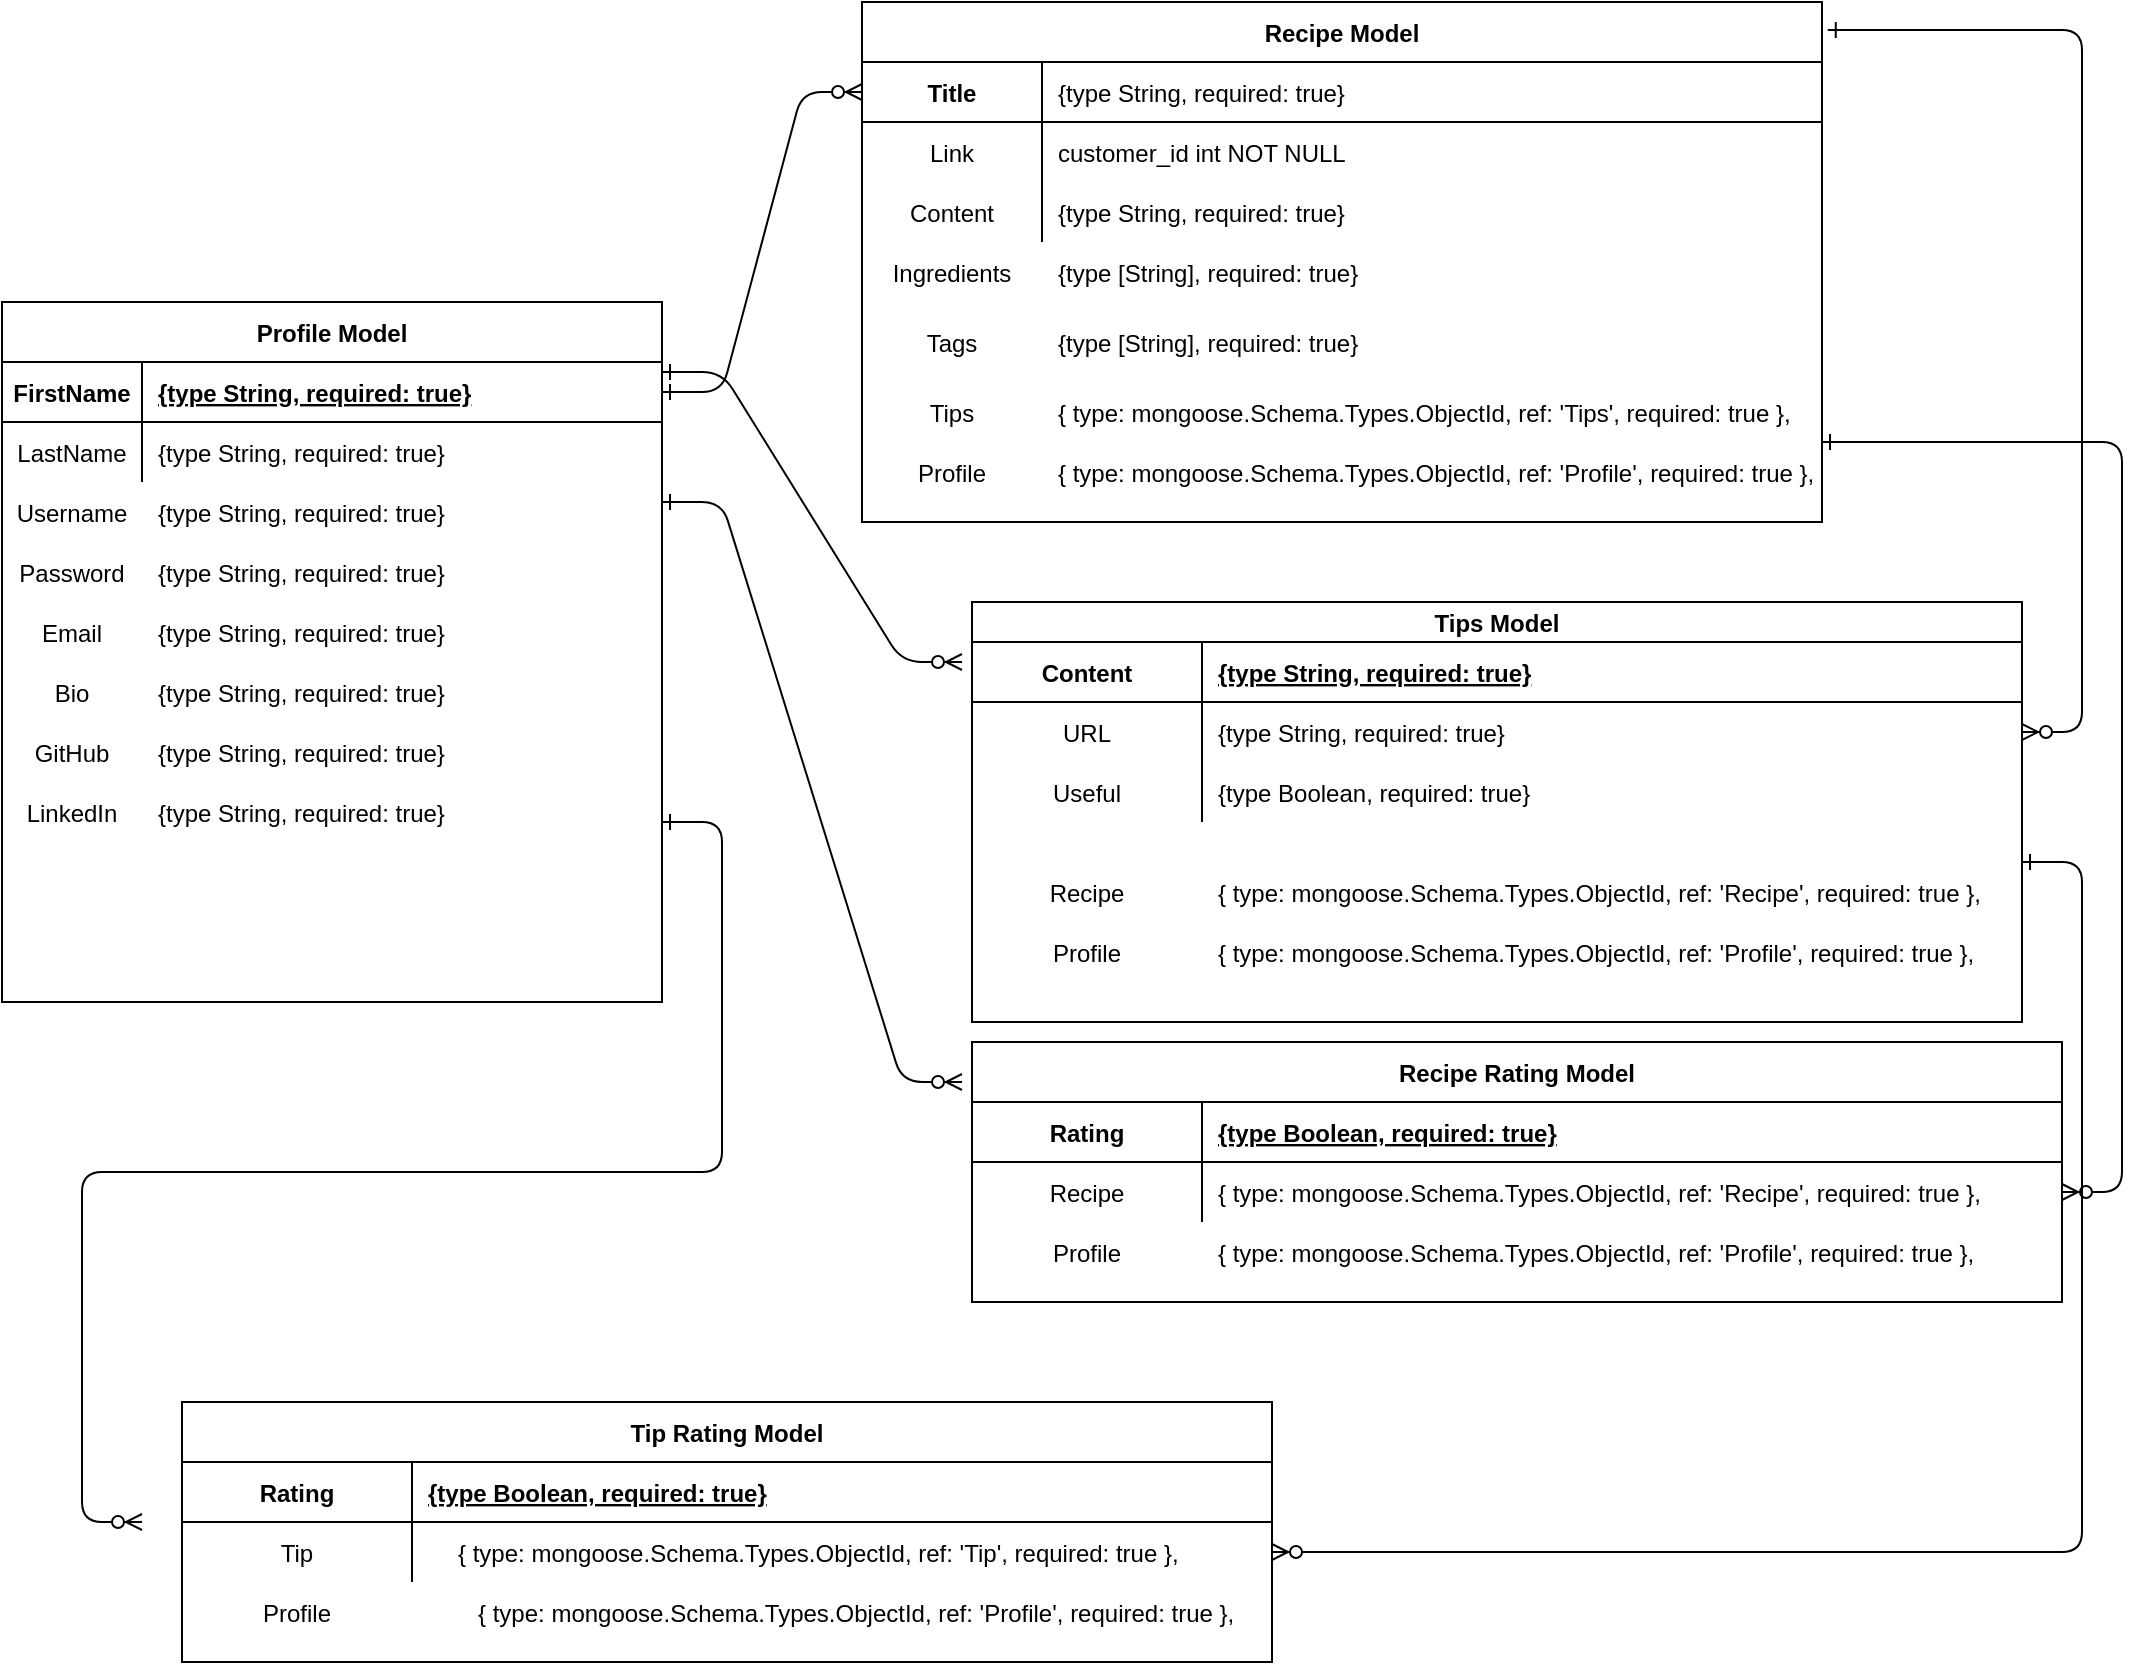 <mxfile version="13.5.3" type="github"><diagram id="R2lEEEUBdFMjLlhIrx00" name="Page-1"><mxGraphModel dx="1963" dy="1113" grid="1" gridSize="10" guides="1" tooltips="1" connect="1" arrows="1" fold="1" page="1" pageScale="1" pageWidth="850" pageHeight="1100" math="0" shadow="0" extFonts="Permanent Marker^https://fonts.googleapis.com/css?family=Permanent+Marker"><root><mxCell id="0"/><mxCell id="1" parent="0"/><mxCell id="C-vyLk0tnHw3VtMMgP7b-1" value="" style="edgeStyle=entityRelationEdgeStyle;endArrow=ERzeroToMany;startArrow=ERone;endFill=1;startFill=0;entryX=0;entryY=0.5;entryDx=0;entryDy=0;" parent="1" source="C-vyLk0tnHw3VtMMgP7b-24" target="C-vyLk0tnHw3VtMMgP7b-3" edge="1"><mxGeometry width="100" height="100" relative="1" as="geometry"><mxPoint x="340" y="720" as="sourcePoint"/><mxPoint x="470" y="270" as="targetPoint"/></mxGeometry></mxCell><mxCell id="C-vyLk0tnHw3VtMMgP7b-12" value="" style="edgeStyle=entityRelationEdgeStyle;endArrow=ERzeroToMany;startArrow=ERone;endFill=1;startFill=0;exitX=1.006;exitY=0.054;exitDx=0;exitDy=0;exitPerimeter=0;" parent="1" source="C-vyLk0tnHw3VtMMgP7b-2" target="C-vyLk0tnHw3VtMMgP7b-17" edge="1"><mxGeometry width="100" height="100" relative="1" as="geometry"><mxPoint x="400" y="180" as="sourcePoint"/><mxPoint x="460" y="205" as="targetPoint"/></mxGeometry></mxCell><mxCell id="N4kGgEexUCMo30Jq0zoL-48" value="Username" style="shape=partialRectangle;overflow=hidden;connectable=0;fillColor=none;top=0;left=0;bottom=0;right=0;" vertex="1" parent="1"><mxGeometry x="40" y="280" width="70" height="30" as="geometry"/></mxCell><mxCell id="N4kGgEexUCMo30Jq0zoL-49" value="{type String, required: true}" style="shape=partialRectangle;overflow=hidden;connectable=0;fillColor=none;top=0;left=0;bottom=0;right=0;align=left;spacingLeft=6;" vertex="1" parent="1"><mxGeometry x="110" y="280" width="260" height="30" as="geometry"/></mxCell><mxCell id="N4kGgEexUCMo30Jq0zoL-50" value="Password" style="shape=partialRectangle;overflow=hidden;connectable=0;fillColor=none;top=0;left=0;bottom=0;right=0;" vertex="1" parent="1"><mxGeometry x="40" y="310" width="70" height="30" as="geometry"/></mxCell><mxCell id="N4kGgEexUCMo30Jq0zoL-51" value="{type String, required: true}" style="shape=partialRectangle;overflow=hidden;connectable=0;fillColor=none;top=0;left=0;bottom=0;right=0;align=left;spacingLeft=6;" vertex="1" parent="1"><mxGeometry x="110" y="310" width="260" height="30" as="geometry"/></mxCell><mxCell id="N4kGgEexUCMo30Jq0zoL-52" value="Email" style="shape=partialRectangle;overflow=hidden;connectable=0;fillColor=none;top=0;left=0;bottom=0;right=0;" vertex="1" parent="1"><mxGeometry x="40" y="340" width="70" height="30" as="geometry"/></mxCell><mxCell id="N4kGgEexUCMo30Jq0zoL-53" value="{type String, required: true}" style="shape=partialRectangle;overflow=hidden;connectable=0;fillColor=none;top=0;left=0;bottom=0;right=0;align=left;spacingLeft=6;" vertex="1" parent="1"><mxGeometry x="110" y="340" width="260" height="30" as="geometry"/></mxCell><mxCell id="N4kGgEexUCMo30Jq0zoL-54" value="Bio" style="shape=partialRectangle;overflow=hidden;connectable=0;fillColor=none;top=0;left=0;bottom=0;right=0;" vertex="1" parent="1"><mxGeometry x="40" y="370" width="70" height="30" as="geometry"/></mxCell><mxCell id="N4kGgEexUCMo30Jq0zoL-55" value="{type String, required: true}" style="shape=partialRectangle;overflow=hidden;connectable=0;fillColor=none;top=0;left=0;bottom=0;right=0;align=left;spacingLeft=6;" vertex="1" parent="1"><mxGeometry x="110" y="370" width="260" height="30" as="geometry"/></mxCell><mxCell id="N4kGgEexUCMo30Jq0zoL-56" value="GitHub" style="shape=partialRectangle;overflow=hidden;connectable=0;fillColor=none;top=0;left=0;bottom=0;right=0;" vertex="1" parent="1"><mxGeometry x="40" y="400" width="70" height="30" as="geometry"/></mxCell><mxCell id="N4kGgEexUCMo30Jq0zoL-57" value="{type String, required: true}" style="shape=partialRectangle;overflow=hidden;connectable=0;fillColor=none;top=0;left=0;bottom=0;right=0;align=left;spacingLeft=6;" vertex="1" parent="1"><mxGeometry x="110" y="400" width="260" height="30" as="geometry"/></mxCell><mxCell id="N4kGgEexUCMo30Jq0zoL-58" value="LinkedIn" style="shape=partialRectangle;overflow=hidden;connectable=0;fillColor=none;top=0;left=0;bottom=0;right=0;" vertex="1" parent="1"><mxGeometry x="40" y="430" width="70" height="30" as="geometry"/></mxCell><mxCell id="N4kGgEexUCMo30Jq0zoL-59" value="{type String, required: true}" style="shape=partialRectangle;overflow=hidden;connectable=0;fillColor=none;top=0;left=0;bottom=0;right=0;align=left;spacingLeft=6;" vertex="1" parent="1"><mxGeometry x="110" y="430" width="260" height="30" as="geometry"/></mxCell><mxCell id="C-vyLk0tnHw3VtMMgP7b-2" value="Recipe Model" style="shape=table;startSize=30;container=1;collapsible=1;childLayout=tableLayout;fixedRows=1;rowLines=0;fontStyle=1;align=center;resizeLast=1;" parent="1" vertex="1"><mxGeometry x="470" y="40" width="480" height="260" as="geometry"/></mxCell><mxCell id="C-vyLk0tnHw3VtMMgP7b-3" value="" style="shape=partialRectangle;collapsible=0;dropTarget=0;pointerEvents=0;fillColor=none;points=[[0,0.5],[1,0.5]];portConstraint=eastwest;top=0;left=0;right=0;bottom=1;" parent="C-vyLk0tnHw3VtMMgP7b-2" vertex="1"><mxGeometry y="30" width="480" height="30" as="geometry"/></mxCell><mxCell id="C-vyLk0tnHw3VtMMgP7b-4" value="Title" style="shape=partialRectangle;overflow=hidden;connectable=0;fillColor=none;top=0;left=0;bottom=0;right=0;fontStyle=1;" parent="C-vyLk0tnHw3VtMMgP7b-3" vertex="1"><mxGeometry width="90" height="30" as="geometry"/></mxCell><mxCell id="C-vyLk0tnHw3VtMMgP7b-5" value="" style="shape=partialRectangle;overflow=hidden;connectable=0;fillColor=none;top=0;left=0;bottom=0;right=0;align=left;spacingLeft=6;fontStyle=5;" parent="C-vyLk0tnHw3VtMMgP7b-3" vertex="1"><mxGeometry x="90" width="390" height="30" as="geometry"/></mxCell><mxCell id="C-vyLk0tnHw3VtMMgP7b-6" value="" style="shape=partialRectangle;collapsible=0;dropTarget=0;pointerEvents=0;fillColor=none;points=[[0,0.5],[1,0.5]];portConstraint=eastwest;top=0;left=0;right=0;bottom=0;" parent="C-vyLk0tnHw3VtMMgP7b-2" vertex="1"><mxGeometry y="60" width="480" height="30" as="geometry"/></mxCell><mxCell id="C-vyLk0tnHw3VtMMgP7b-7" value="Link" style="shape=partialRectangle;overflow=hidden;connectable=0;fillColor=none;top=0;left=0;bottom=0;right=0;" parent="C-vyLk0tnHw3VtMMgP7b-6" vertex="1"><mxGeometry width="90" height="30" as="geometry"/></mxCell><mxCell id="C-vyLk0tnHw3VtMMgP7b-8" value="customer_id int NOT NULL" style="shape=partialRectangle;overflow=hidden;connectable=0;fillColor=none;top=0;left=0;bottom=0;right=0;align=left;spacingLeft=6;" parent="C-vyLk0tnHw3VtMMgP7b-6" vertex="1"><mxGeometry x="90" width="390" height="30" as="geometry"/></mxCell><mxCell id="C-vyLk0tnHw3VtMMgP7b-9" value="" style="shape=partialRectangle;collapsible=0;dropTarget=0;pointerEvents=0;fillColor=none;points=[[0,0.5],[1,0.5]];portConstraint=eastwest;top=0;left=0;right=0;bottom=0;" parent="C-vyLk0tnHw3VtMMgP7b-2" vertex="1"><mxGeometry y="90" width="480" height="30" as="geometry"/></mxCell><mxCell id="C-vyLk0tnHw3VtMMgP7b-10" value="Content" style="shape=partialRectangle;overflow=hidden;connectable=0;fillColor=none;top=0;left=0;bottom=0;right=0;" parent="C-vyLk0tnHw3VtMMgP7b-9" vertex="1"><mxGeometry width="90" height="30" as="geometry"/></mxCell><mxCell id="C-vyLk0tnHw3VtMMgP7b-11" value="" style="shape=partialRectangle;overflow=hidden;connectable=0;fillColor=none;top=0;left=0;bottom=0;right=0;align=left;spacingLeft=6;" parent="C-vyLk0tnHw3VtMMgP7b-9" vertex="1"><mxGeometry x="90" width="390" height="30" as="geometry"/></mxCell><mxCell id="N4kGgEexUCMo30Jq0zoL-68" value="{type String, required: true}" style="shape=partialRectangle;overflow=hidden;connectable=0;fillColor=none;top=0;left=0;bottom=0;right=0;align=left;spacingLeft=6;" vertex="1" parent="1"><mxGeometry x="560" y="130" width="260" height="30" as="geometry"/></mxCell><mxCell id="N4kGgEexUCMo30Jq0zoL-69" value="{type String, required: true}" style="shape=partialRectangle;overflow=hidden;connectable=0;fillColor=none;top=0;left=0;bottom=0;right=0;align=left;spacingLeft=6;" vertex="1" parent="1"><mxGeometry x="560" y="70" width="260" height="30" as="geometry"/></mxCell><mxCell id="N4kGgEexUCMo30Jq0zoL-70" value="Ingredients" style="shape=partialRectangle;overflow=hidden;connectable=0;fillColor=none;top=0;left=0;bottom=0;right=0;" vertex="1" parent="1"><mxGeometry x="470" y="160" width="90" height="30" as="geometry"/></mxCell><mxCell id="N4kGgEexUCMo30Jq0zoL-72" value="{type [String], required: true}" style="shape=partialRectangle;overflow=hidden;connectable=0;fillColor=none;top=0;left=0;bottom=0;right=0;align=left;spacingLeft=6;" vertex="1" parent="1"><mxGeometry x="560" y="160" width="260" height="30" as="geometry"/></mxCell><mxCell id="N4kGgEexUCMo30Jq0zoL-73" value="Tags" style="shape=partialRectangle;overflow=hidden;connectable=0;fillColor=none;top=0;left=0;bottom=0;right=0;" vertex="1" parent="1"><mxGeometry x="470" y="195" width="90" height="30" as="geometry"/></mxCell><mxCell id="N4kGgEexUCMo30Jq0zoL-74" value="{type [String], required: true}" style="shape=partialRectangle;overflow=hidden;connectable=0;fillColor=none;top=0;left=0;bottom=0;right=0;align=left;spacingLeft=6;" vertex="1" parent="1"><mxGeometry x="560" y="195" width="260" height="30" as="geometry"/></mxCell><mxCell id="N4kGgEexUCMo30Jq0zoL-75" value="Tips" style="shape=partialRectangle;overflow=hidden;connectable=0;fillColor=none;top=0;left=0;bottom=0;right=0;" vertex="1" parent="1"><mxGeometry x="470" y="230" width="90" height="30" as="geometry"/></mxCell><mxCell id="N4kGgEexUCMo30Jq0zoL-76" value="{ type: mongoose.Schema.Types.ObjectId, ref: 'Tips', required: true }," style="shape=partialRectangle;overflow=hidden;connectable=0;fillColor=none;top=0;left=0;bottom=0;right=0;align=left;spacingLeft=6;" vertex="1" parent="1"><mxGeometry x="560" y="230" width="400" height="30" as="geometry"/></mxCell><mxCell id="N4kGgEexUCMo30Jq0zoL-77" value="Profile" style="shape=partialRectangle;overflow=hidden;connectable=0;fillColor=none;top=0;left=0;bottom=0;right=0;" vertex="1" parent="1"><mxGeometry x="470" y="260" width="90" height="30" as="geometry"/></mxCell><mxCell id="N4kGgEexUCMo30Jq0zoL-78" value="{ type: mongoose.Schema.Types.ObjectId, ref: 'Profile', required: true }," style="shape=partialRectangle;overflow=hidden;connectable=0;fillColor=none;top=0;left=0;bottom=0;right=0;align=left;spacingLeft=6;" vertex="1" parent="1"><mxGeometry x="560" y="260" width="400" height="30" as="geometry"/></mxCell><mxCell id="N4kGgEexUCMo30Jq0zoL-80" value="Recipe Rating Model" style="shape=table;startSize=30;container=1;collapsible=1;childLayout=tableLayout;fixedRows=1;rowLines=0;fontStyle=1;align=center;resizeLast=1;" vertex="1" parent="1"><mxGeometry x="525" y="560" width="545" height="130" as="geometry"/></mxCell><mxCell id="N4kGgEexUCMo30Jq0zoL-81" value="" style="shape=partialRectangle;collapsible=0;dropTarget=0;pointerEvents=0;fillColor=none;points=[[0,0.5],[1,0.5]];portConstraint=eastwest;top=0;left=0;right=0;bottom=1;" vertex="1" parent="N4kGgEexUCMo30Jq0zoL-80"><mxGeometry y="30" width="545" height="30" as="geometry"/></mxCell><mxCell id="N4kGgEexUCMo30Jq0zoL-82" value="Rating" style="shape=partialRectangle;overflow=hidden;connectable=0;fillColor=none;top=0;left=0;bottom=0;right=0;fontStyle=1;" vertex="1" parent="N4kGgEexUCMo30Jq0zoL-81"><mxGeometry width="115" height="30" as="geometry"/></mxCell><mxCell id="N4kGgEexUCMo30Jq0zoL-83" value="{type Boolean, required: true}" style="shape=partialRectangle;overflow=hidden;connectable=0;fillColor=none;top=0;left=0;bottom=0;right=0;align=left;spacingLeft=6;fontStyle=5;" vertex="1" parent="N4kGgEexUCMo30Jq0zoL-81"><mxGeometry x="115" width="430" height="30" as="geometry"/></mxCell><mxCell id="N4kGgEexUCMo30Jq0zoL-84" value="" style="shape=partialRectangle;collapsible=0;dropTarget=0;pointerEvents=0;fillColor=none;points=[[0,0.5],[1,0.5]];portConstraint=eastwest;top=0;left=0;right=0;bottom=0;" vertex="1" parent="N4kGgEexUCMo30Jq0zoL-80"><mxGeometry y="60" width="545" height="30" as="geometry"/></mxCell><mxCell id="N4kGgEexUCMo30Jq0zoL-85" value="Recipe" style="shape=partialRectangle;overflow=hidden;connectable=0;fillColor=none;top=0;left=0;bottom=0;right=0;" vertex="1" parent="N4kGgEexUCMo30Jq0zoL-84"><mxGeometry width="115" height="30" as="geometry"/></mxCell><mxCell id="N4kGgEexUCMo30Jq0zoL-86" value="" style="shape=partialRectangle;overflow=hidden;connectable=0;fillColor=none;top=0;left=0;bottom=0;right=0;align=left;spacingLeft=6;" vertex="1" parent="N4kGgEexUCMo30Jq0zoL-84"><mxGeometry x="115" width="430" height="30" as="geometry"/></mxCell><mxCell id="N4kGgEexUCMo30Jq0zoL-91" value="Recipe" style="shape=partialRectangle;overflow=hidden;connectable=0;fillColor=none;top=0;left=0;bottom=0;right=0;" vertex="1" parent="1"><mxGeometry x="525" y="470" width="115" height="30" as="geometry"/></mxCell><mxCell id="N4kGgEexUCMo30Jq0zoL-92" value="{ type: mongoose.Schema.Types.ObjectId, ref: 'Recipe', required: true }," style="shape=partialRectangle;overflow=hidden;connectable=0;fillColor=none;top=0;left=0;bottom=0;right=0;align=left;spacingLeft=6;" vertex="1" parent="1"><mxGeometry x="640" y="470" width="400" height="30" as="geometry"/></mxCell><mxCell id="C-vyLk0tnHw3VtMMgP7b-13" value="Tips Model" style="shape=table;startSize=20;container=1;collapsible=1;childLayout=tableLayout;fixedRows=1;rowLines=0;fontStyle=1;align=center;resizeLast=1;" parent="1" vertex="1"><mxGeometry x="525" y="340" width="525" height="210" as="geometry"/></mxCell><mxCell id="C-vyLk0tnHw3VtMMgP7b-14" value="" style="shape=partialRectangle;collapsible=0;dropTarget=0;pointerEvents=0;fillColor=none;points=[[0,0.5],[1,0.5]];portConstraint=eastwest;top=0;left=0;right=0;bottom=1;" parent="C-vyLk0tnHw3VtMMgP7b-13" vertex="1"><mxGeometry y="20" width="525" height="30" as="geometry"/></mxCell><mxCell id="C-vyLk0tnHw3VtMMgP7b-15" value="Content" style="shape=partialRectangle;overflow=hidden;connectable=0;fillColor=none;top=0;left=0;bottom=0;right=0;fontStyle=1;" parent="C-vyLk0tnHw3VtMMgP7b-14" vertex="1"><mxGeometry width="115" height="30" as="geometry"/></mxCell><mxCell id="C-vyLk0tnHw3VtMMgP7b-16" value="{type String, required: true}" style="shape=partialRectangle;overflow=hidden;connectable=0;fillColor=none;top=0;left=0;bottom=0;right=0;align=left;spacingLeft=6;fontStyle=5;" parent="C-vyLk0tnHw3VtMMgP7b-14" vertex="1"><mxGeometry x="115" width="410" height="30" as="geometry"/></mxCell><mxCell id="C-vyLk0tnHw3VtMMgP7b-17" value="" style="shape=partialRectangle;collapsible=0;dropTarget=0;pointerEvents=0;fillColor=none;points=[[0,0.5],[1,0.5]];portConstraint=eastwest;top=0;left=0;right=0;bottom=0;" parent="C-vyLk0tnHw3VtMMgP7b-13" vertex="1"><mxGeometry y="50" width="525" height="30" as="geometry"/></mxCell><mxCell id="C-vyLk0tnHw3VtMMgP7b-18" value="URL" style="shape=partialRectangle;overflow=hidden;connectable=0;fillColor=none;top=0;left=0;bottom=0;right=0;" parent="C-vyLk0tnHw3VtMMgP7b-17" vertex="1"><mxGeometry width="115" height="30" as="geometry"/></mxCell><mxCell id="C-vyLk0tnHw3VtMMgP7b-19" value="{type String, required: true}" style="shape=partialRectangle;overflow=hidden;connectable=0;fillColor=none;top=0;left=0;bottom=0;right=0;align=left;spacingLeft=6;" parent="C-vyLk0tnHw3VtMMgP7b-17" vertex="1"><mxGeometry x="115" width="410" height="30" as="geometry"/></mxCell><mxCell id="C-vyLk0tnHw3VtMMgP7b-20" value="" style="shape=partialRectangle;collapsible=0;dropTarget=0;pointerEvents=0;fillColor=none;points=[[0,0.5],[1,0.5]];portConstraint=eastwest;top=0;left=0;right=0;bottom=0;" parent="C-vyLk0tnHw3VtMMgP7b-13" vertex="1"><mxGeometry y="80" width="525" height="30" as="geometry"/></mxCell><mxCell id="C-vyLk0tnHw3VtMMgP7b-21" value="Useful" style="shape=partialRectangle;overflow=hidden;connectable=0;fillColor=none;top=0;left=0;bottom=0;right=0;" parent="C-vyLk0tnHw3VtMMgP7b-20" vertex="1"><mxGeometry width="115" height="30" as="geometry"/></mxCell><mxCell id="C-vyLk0tnHw3VtMMgP7b-22" value="{type Boolean, required: true}" style="shape=partialRectangle;overflow=hidden;connectable=0;fillColor=none;top=0;left=0;bottom=0;right=0;align=left;spacingLeft=6;" parent="C-vyLk0tnHw3VtMMgP7b-20" vertex="1"><mxGeometry x="115" width="410" height="30" as="geometry"/></mxCell><mxCell id="N4kGgEexUCMo30Jq0zoL-96" value="Profile" style="shape=partialRectangle;overflow=hidden;connectable=0;fillColor=none;top=0;left=0;bottom=0;right=0;" vertex="1" parent="1"><mxGeometry x="537.5" y="500" width="90" height="30" as="geometry"/></mxCell><mxCell id="N4kGgEexUCMo30Jq0zoL-97" value="{ type: mongoose.Schema.Types.ObjectId, ref: 'Profile', required: true }," style="shape=partialRectangle;overflow=hidden;connectable=0;fillColor=none;top=0;left=0;bottom=0;right=0;align=left;spacingLeft=6;" vertex="1" parent="1"><mxGeometry x="640" y="500" width="400" height="30" as="geometry"/></mxCell><mxCell id="N4kGgEexUCMo30Jq0zoL-98" value="Profile" style="shape=partialRectangle;overflow=hidden;connectable=0;fillColor=none;top=0;left=0;bottom=0;right=0;" vertex="1" parent="1"><mxGeometry x="537.5" y="650" width="90" height="30" as="geometry"/></mxCell><mxCell id="N4kGgEexUCMo30Jq0zoL-99" value="{ type: mongoose.Schema.Types.ObjectId, ref: 'Profile', required: true }," style="shape=partialRectangle;overflow=hidden;connectable=0;fillColor=none;top=0;left=0;bottom=0;right=0;align=left;spacingLeft=6;" vertex="1" parent="1"><mxGeometry x="640" y="650" width="400" height="30" as="geometry"/></mxCell><mxCell id="N4kGgEexUCMo30Jq0zoL-100" value="{ type: mongoose.Schema.Types.ObjectId, ref: 'Recipe', required: true }," style="shape=partialRectangle;overflow=hidden;connectable=0;fillColor=none;top=0;left=0;bottom=0;right=0;align=left;spacingLeft=6;" vertex="1" parent="1"><mxGeometry x="640" y="620" width="400" height="30" as="geometry"/></mxCell><mxCell id="N4kGgEexUCMo30Jq0zoL-101" value="" style="edgeStyle=entityRelationEdgeStyle;endArrow=ERzeroToMany;startArrow=ERone;endFill=1;startFill=0;" edge="1" parent="1"><mxGeometry width="100" height="100" relative="1" as="geometry"><mxPoint x="370" y="225" as="sourcePoint"/><mxPoint x="520" y="370" as="targetPoint"/></mxGeometry></mxCell><mxCell id="N4kGgEexUCMo30Jq0zoL-102" value="" style="edgeStyle=entityRelationEdgeStyle;endArrow=ERzeroToMany;startArrow=ERone;endFill=1;startFill=0;" edge="1" parent="1"><mxGeometry width="100" height="100" relative="1" as="geometry"><mxPoint x="370" y="290" as="sourcePoint"/><mxPoint x="520" y="580" as="targetPoint"/></mxGeometry></mxCell><mxCell id="N4kGgEexUCMo30Jq0zoL-103" value="" style="edgeStyle=entityRelationEdgeStyle;endArrow=ERzeroToMany;startArrow=ERone;endFill=1;startFill=0;" edge="1" parent="1" target="N4kGgEexUCMo30Jq0zoL-84"><mxGeometry width="100" height="100" relative="1" as="geometry"><mxPoint x="950" y="260" as="sourcePoint"/><mxPoint x="1070" y="265" as="targetPoint"/></mxGeometry></mxCell><mxCell id="N4kGgEexUCMo30Jq0zoL-112" value="{ type: mongoose.Schema.Types.ObjectId, ref: 'Tip', required: true }," style="shape=partialRectangle;overflow=hidden;connectable=0;fillColor=none;top=0;left=0;bottom=0;right=0;align=left;spacingLeft=6;" vertex="1" parent="1"><mxGeometry x="260" y="800" width="400" height="30" as="geometry"/></mxCell><mxCell id="N4kGgEexUCMo30Jq0zoL-113" value="Profile" style="shape=partialRectangle;overflow=hidden;connectable=0;fillColor=none;top=0;left=0;bottom=0;right=0;" vertex="1" parent="1"><mxGeometry x="130" y="830" width="115" height="30" as="geometry"/></mxCell><mxCell id="N4kGgEexUCMo30Jq0zoL-114" value="{ type: mongoose.Schema.Types.ObjectId, ref: 'Profile', required: true }," style="shape=partialRectangle;overflow=hidden;connectable=0;fillColor=none;top=0;left=0;bottom=0;right=0;align=left;spacingLeft=6;" vertex="1" parent="1"><mxGeometry x="270" y="830" width="400" height="30" as="geometry"/></mxCell><mxCell id="N4kGgEexUCMo30Jq0zoL-115" value="" style="edgeStyle=entityRelationEdgeStyle;endArrow=ERzeroToMany;startArrow=ERone;endFill=1;startFill=0;" edge="1" parent="1" target="N4kGgEexUCMo30Jq0zoL-109"><mxGeometry width="100" height="100" relative="1" as="geometry"><mxPoint x="1050" y="470" as="sourcePoint"/><mxPoint x="1210" y="210" as="targetPoint"/></mxGeometry></mxCell><mxCell id="N4kGgEexUCMo30Jq0zoL-116" value="" style="edgeStyle=entityRelationEdgeStyle;endArrow=ERzeroToMany;startArrow=ERone;endFill=1;startFill=0;" edge="1" parent="1"><mxGeometry width="100" height="100" relative="1" as="geometry"><mxPoint x="370" y="450" as="sourcePoint"/><mxPoint x="110" y="800" as="targetPoint"/></mxGeometry></mxCell><object label="Profile Model" test="test" id="C-vyLk0tnHw3VtMMgP7b-23"><mxCell style="shape=table;startSize=30;container=1;collapsible=1;childLayout=tableLayout;fixedRows=1;rowLines=0;fontStyle=1;align=center;resizeLast=1;" parent="1" vertex="1"><mxGeometry x="40" y="190" width="330" height="350" as="geometry"><mxRectangle x="40" y="110" width="110" height="30" as="alternateBounds"/></mxGeometry></mxCell></object><mxCell id="C-vyLk0tnHw3VtMMgP7b-24" value="" style="shape=partialRectangle;collapsible=0;dropTarget=0;pointerEvents=0;fillColor=none;points=[[0,0.5],[1,0.5]];portConstraint=eastwest;top=0;left=0;right=0;bottom=1;" parent="C-vyLk0tnHw3VtMMgP7b-23" vertex="1"><mxGeometry y="30" width="330" height="30" as="geometry"/></mxCell><mxCell id="C-vyLk0tnHw3VtMMgP7b-25" value="FirstName" style="shape=partialRectangle;overflow=hidden;connectable=0;fillColor=none;top=0;left=0;bottom=0;right=0;fontStyle=1;" parent="C-vyLk0tnHw3VtMMgP7b-24" vertex="1"><mxGeometry width="70" height="30" as="geometry"/></mxCell><mxCell id="C-vyLk0tnHw3VtMMgP7b-26" value="{type String, required: true}" style="shape=partialRectangle;overflow=hidden;connectable=0;fillColor=none;top=0;left=0;bottom=0;right=0;align=left;spacingLeft=6;fontStyle=5;" parent="C-vyLk0tnHw3VtMMgP7b-24" vertex="1"><mxGeometry x="70" width="260" height="30" as="geometry"/></mxCell><mxCell id="C-vyLk0tnHw3VtMMgP7b-27" value="" style="shape=partialRectangle;collapsible=0;dropTarget=0;pointerEvents=0;fillColor=none;points=[[0,0.5],[1,0.5]];portConstraint=eastwest;top=0;left=0;right=0;bottom=0;" parent="C-vyLk0tnHw3VtMMgP7b-23" vertex="1"><mxGeometry y="60" width="330" height="30" as="geometry"/></mxCell><mxCell id="C-vyLk0tnHw3VtMMgP7b-28" value="LastName" style="shape=partialRectangle;overflow=hidden;connectable=0;fillColor=none;top=0;left=0;bottom=0;right=0;" parent="C-vyLk0tnHw3VtMMgP7b-27" vertex="1"><mxGeometry width="70" height="30" as="geometry"/></mxCell><mxCell id="C-vyLk0tnHw3VtMMgP7b-29" value="{type String, required: true}" style="shape=partialRectangle;overflow=hidden;connectable=0;fillColor=none;top=0;left=0;bottom=0;right=0;align=left;spacingLeft=6;" parent="C-vyLk0tnHw3VtMMgP7b-27" vertex="1"><mxGeometry x="70" width="260" height="30" as="geometry"/></mxCell><mxCell id="N4kGgEexUCMo30Jq0zoL-105" value="Tip Rating Model" style="shape=table;startSize=30;container=1;collapsible=1;childLayout=tableLayout;fixedRows=1;rowLines=0;fontStyle=1;align=center;resizeLast=1;" vertex="1" parent="1"><mxGeometry x="130" y="740" width="545" height="130" as="geometry"/></mxCell><mxCell id="N4kGgEexUCMo30Jq0zoL-106" value="" style="shape=partialRectangle;collapsible=0;dropTarget=0;pointerEvents=0;fillColor=none;points=[[0,0.5],[1,0.5]];portConstraint=eastwest;top=0;left=0;right=0;bottom=1;" vertex="1" parent="N4kGgEexUCMo30Jq0zoL-105"><mxGeometry y="30" width="545" height="30" as="geometry"/></mxCell><mxCell id="N4kGgEexUCMo30Jq0zoL-107" value="Rating" style="shape=partialRectangle;overflow=hidden;connectable=0;fillColor=none;top=0;left=0;bottom=0;right=0;fontStyle=1;" vertex="1" parent="N4kGgEexUCMo30Jq0zoL-106"><mxGeometry width="115" height="30" as="geometry"/></mxCell><mxCell id="N4kGgEexUCMo30Jq0zoL-108" value="{type Boolean, required: true}" style="shape=partialRectangle;overflow=hidden;connectable=0;fillColor=none;top=0;left=0;bottom=0;right=0;align=left;spacingLeft=6;fontStyle=5;" vertex="1" parent="N4kGgEexUCMo30Jq0zoL-106"><mxGeometry x="115" width="430" height="30" as="geometry"/></mxCell><mxCell id="N4kGgEexUCMo30Jq0zoL-109" value="" style="shape=partialRectangle;collapsible=0;dropTarget=0;pointerEvents=0;fillColor=none;points=[[0,0.5],[1,0.5]];portConstraint=eastwest;top=0;left=0;right=0;bottom=0;" vertex="1" parent="N4kGgEexUCMo30Jq0zoL-105"><mxGeometry y="60" width="545" height="30" as="geometry"/></mxCell><mxCell id="N4kGgEexUCMo30Jq0zoL-110" value="Tip" style="shape=partialRectangle;overflow=hidden;connectable=0;fillColor=none;top=0;left=0;bottom=0;right=0;" vertex="1" parent="N4kGgEexUCMo30Jq0zoL-109"><mxGeometry width="115" height="30" as="geometry"/></mxCell><mxCell id="N4kGgEexUCMo30Jq0zoL-111" value="" style="shape=partialRectangle;overflow=hidden;connectable=0;fillColor=none;top=0;left=0;bottom=0;right=0;align=left;spacingLeft=6;" vertex="1" parent="N4kGgEexUCMo30Jq0zoL-109"><mxGeometry x="115" width="430" height="30" as="geometry"/></mxCell></root></mxGraphModel></diagram></mxfile>